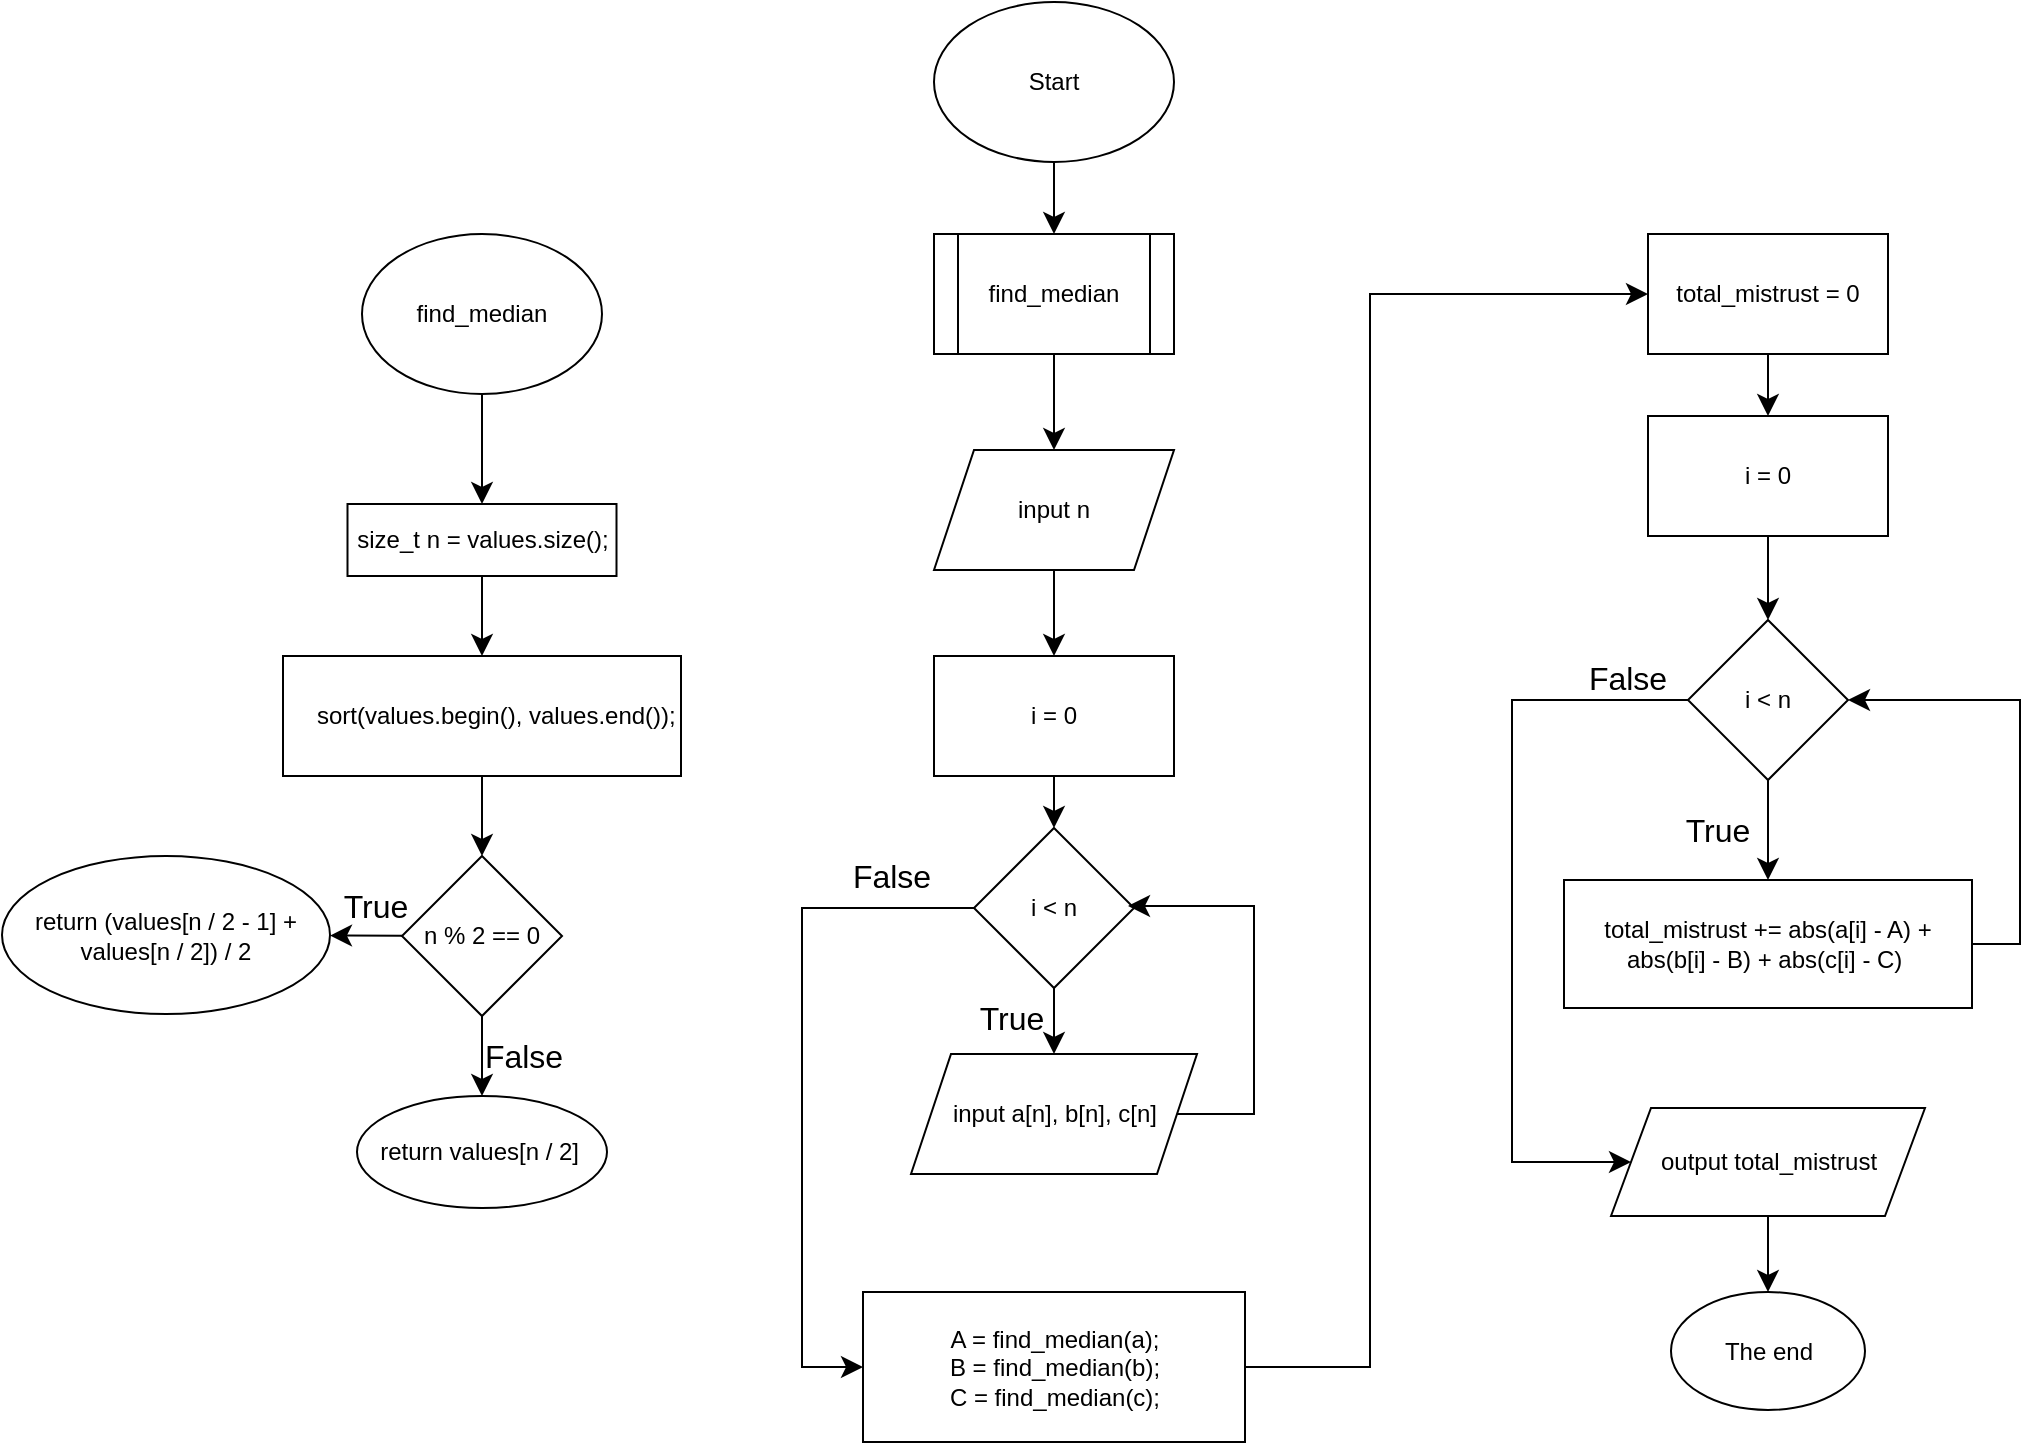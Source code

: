 <mxfile version="24.9.3">
  <diagram name="Сторінка-1" id="aNI07EYp3q6s1E10TpwD">
    <mxGraphModel dx="4486" dy="1757" grid="0" gridSize="10" guides="1" tooltips="1" connect="1" arrows="1" fold="1" page="0" pageScale="1" pageWidth="827" pageHeight="1169" math="0" shadow="0">
      <root>
        <mxCell id="0" />
        <mxCell id="1" parent="0" />
        <mxCell id="yxnyjA5HzMp5JQdR8qeX-3" value="" style="edgeStyle=none;curved=1;rounded=0;orthogonalLoop=1;jettySize=auto;html=1;fontSize=12;startSize=8;endSize=8;" edge="1" parent="1" source="yxnyjA5HzMp5JQdR8qeX-1" target="yxnyjA5HzMp5JQdR8qeX-2">
          <mxGeometry relative="1" as="geometry" />
        </mxCell>
        <mxCell id="yxnyjA5HzMp5JQdR8qeX-1" value="Start" style="ellipse;whiteSpace=wrap;html=1;" vertex="1" parent="1">
          <mxGeometry x="-60" y="9" width="120" height="80" as="geometry" />
        </mxCell>
        <mxCell id="yxnyjA5HzMp5JQdR8qeX-17" value="" style="edgeStyle=none;curved=1;rounded=0;orthogonalLoop=1;jettySize=auto;html=1;fontSize=12;startSize=8;endSize=8;" edge="1" parent="1" source="yxnyjA5HzMp5JQdR8qeX-2" target="yxnyjA5HzMp5JQdR8qeX-16">
          <mxGeometry relative="1" as="geometry" />
        </mxCell>
        <mxCell id="yxnyjA5HzMp5JQdR8qeX-2" value="find_median" style="shape=process;whiteSpace=wrap;html=1;backgroundOutline=1;" vertex="1" parent="1">
          <mxGeometry x="-60" y="125" width="120" height="60" as="geometry" />
        </mxCell>
        <mxCell id="yxnyjA5HzMp5JQdR8qeX-6" value="" style="edgeStyle=none;curved=1;rounded=0;orthogonalLoop=1;jettySize=auto;html=1;fontSize=12;startSize=8;endSize=8;" edge="1" parent="1" source="yxnyjA5HzMp5JQdR8qeX-4" target="yxnyjA5HzMp5JQdR8qeX-5">
          <mxGeometry relative="1" as="geometry" />
        </mxCell>
        <mxCell id="yxnyjA5HzMp5JQdR8qeX-4" value="find_median" style="ellipse;whiteSpace=wrap;html=1;" vertex="1" parent="1">
          <mxGeometry x="-346" y="125" width="120" height="80" as="geometry" />
        </mxCell>
        <mxCell id="yxnyjA5HzMp5JQdR8qeX-8" value="" style="edgeStyle=none;curved=1;rounded=0;orthogonalLoop=1;jettySize=auto;html=1;fontSize=12;startSize=8;endSize=8;" edge="1" parent="1" source="yxnyjA5HzMp5JQdR8qeX-5" target="yxnyjA5HzMp5JQdR8qeX-7">
          <mxGeometry relative="1" as="geometry" />
        </mxCell>
        <mxCell id="yxnyjA5HzMp5JQdR8qeX-5" value="&lt;div&gt;size_t n = values.size();&lt;/div&gt;" style="whiteSpace=wrap;html=1;" vertex="1" parent="1">
          <mxGeometry x="-353.25" y="260" width="134.5" height="36" as="geometry" />
        </mxCell>
        <mxCell id="yxnyjA5HzMp5JQdR8qeX-11" value="" style="edgeStyle=none;curved=1;rounded=0;orthogonalLoop=1;jettySize=auto;html=1;fontSize=12;startSize=8;endSize=8;" edge="1" parent="1" source="yxnyjA5HzMp5JQdR8qeX-7" target="yxnyjA5HzMp5JQdR8qeX-10">
          <mxGeometry relative="1" as="geometry" />
        </mxCell>
        <UserObject label="&lt;div style=&quot;forced-color-adjust: none; color: rgb(0, 0, 0); font-family: Helvetica; font-size: 12px; font-style: normal; font-variant-ligatures: normal; font-variant-caps: normal; font-weight: 400; letter-spacing: normal; orphans: 2; text-align: center; text-indent: 0px; text-transform: none; widows: 2; word-spacing: 0px; -webkit-text-stroke-width: 0px; white-space: normal; background-color: rgb(255, 255, 255); text-decoration-thickness: initial; text-decoration-style: initial; text-decoration-color: initial;&quot;&gt;&amp;nbsp; &amp;nbsp; sort(values.begin(), values.end());&lt;/div&gt;" link="&#xa;&lt;div style=&quot;forced-color-adjust: none; color: rgb(0, 0, 0); font-family: Helvetica; font-size: 12px; font-style: normal; font-variant-ligatures: normal; font-variant-caps: normal; font-weight: 400; letter-spacing: normal; orphans: 2; text-align: center; text-indent: 0px; text-transform: none; widows: 2; word-spacing: 0px; -webkit-text-stroke-width: 0px; white-space: normal; background-color: rgb(255, 255, 255); text-decoration-thickness: initial; text-decoration-style: initial; text-decoration-color: initial;&quot;&gt;size_t n = values.size();&lt;/div&gt;&lt;div style=&quot;forced-color-adjust: none; color: rgb(0, 0, 0); font-family: Helvetica; font-size: 12px; font-style: normal; font-variant-ligatures: normal; font-variant-caps: normal; font-weight: 400; letter-spacing: normal; orphans: 2; text-align: center; text-indent: 0px; text-transform: none; widows: 2; word-spacing: 0px; -webkit-text-stroke-width: 0px; white-space: normal; background-color: rgb(255, 255, 255); text-decoration-thickness: initial; text-decoration-style: initial; text-decoration-color: initial;&quot;&gt;&amp;nbsp; &amp;nbsp; sort(values.begin(), values.end());&lt;/div&gt;&#xa;&#xa;" id="yxnyjA5HzMp5JQdR8qeX-7">
          <mxCell style="whiteSpace=wrap;html=1;" vertex="1" parent="1">
            <mxGeometry x="-385.5" y="336" width="199" height="60" as="geometry" />
          </mxCell>
        </UserObject>
        <mxCell id="yxnyjA5HzMp5JQdR8qeX-13" value="" style="edgeStyle=none;curved=1;rounded=0;orthogonalLoop=1;jettySize=auto;html=1;fontSize=12;startSize=8;endSize=8;" edge="1" parent="1" source="yxnyjA5HzMp5JQdR8qeX-10" target="yxnyjA5HzMp5JQdR8qeX-12">
          <mxGeometry relative="1" as="geometry" />
        </mxCell>
        <mxCell id="yxnyjA5HzMp5JQdR8qeX-15" style="edgeStyle=none;curved=1;rounded=0;orthogonalLoop=1;jettySize=auto;html=1;fontSize=12;startSize=8;endSize=8;" edge="1" parent="1" source="yxnyjA5HzMp5JQdR8qeX-10" target="yxnyjA5HzMp5JQdR8qeX-14">
          <mxGeometry relative="1" as="geometry" />
        </mxCell>
        <mxCell id="yxnyjA5HzMp5JQdR8qeX-10" value="n % 2 == 0" style="rhombus;whiteSpace=wrap;html=1;" vertex="1" parent="1">
          <mxGeometry x="-326" y="436" width="80" height="80" as="geometry" />
        </mxCell>
        <mxCell id="yxnyjA5HzMp5JQdR8qeX-12" value="return (values[n / 2 - 1] + values[n / 2]) / 2" style="ellipse;whiteSpace=wrap;html=1;" vertex="1" parent="1">
          <mxGeometry x="-526" y="436" width="164" height="79" as="geometry" />
        </mxCell>
        <mxCell id="yxnyjA5HzMp5JQdR8qeX-14" value="return values[n / 2]&amp;nbsp;" style="ellipse;whiteSpace=wrap;html=1;" vertex="1" parent="1">
          <mxGeometry x="-348.5" y="556" width="125" height="56" as="geometry" />
        </mxCell>
        <mxCell id="yxnyjA5HzMp5JQdR8qeX-19" value="" style="edgeStyle=none;curved=1;rounded=0;orthogonalLoop=1;jettySize=auto;html=1;fontSize=12;startSize=8;endSize=8;" edge="1" parent="1" source="yxnyjA5HzMp5JQdR8qeX-16" target="yxnyjA5HzMp5JQdR8qeX-18">
          <mxGeometry relative="1" as="geometry" />
        </mxCell>
        <mxCell id="yxnyjA5HzMp5JQdR8qeX-16" value="input n" style="shape=parallelogram;perimeter=parallelogramPerimeter;whiteSpace=wrap;html=1;fixedSize=1;" vertex="1" parent="1">
          <mxGeometry x="-60" y="233" width="120" height="60" as="geometry" />
        </mxCell>
        <mxCell id="yxnyjA5HzMp5JQdR8qeX-25" style="edgeStyle=none;curved=1;rounded=0;orthogonalLoop=1;jettySize=auto;html=1;fontSize=12;startSize=8;endSize=8;" edge="1" parent="1" source="yxnyjA5HzMp5JQdR8qeX-18" target="yxnyjA5HzMp5JQdR8qeX-23">
          <mxGeometry relative="1" as="geometry" />
        </mxCell>
        <mxCell id="yxnyjA5HzMp5JQdR8qeX-18" value="i = 0" style="whiteSpace=wrap;html=1;" vertex="1" parent="1">
          <mxGeometry x="-60" y="336" width="120" height="60" as="geometry" />
        </mxCell>
        <mxCell id="yxnyjA5HzMp5JQdR8qeX-20" value="input a[n], b[n], c[n]" style="shape=parallelogram;perimeter=parallelogramPerimeter;whiteSpace=wrap;html=1;fixedSize=1;" vertex="1" parent="1">
          <mxGeometry x="-71.5" y="535" width="143" height="60" as="geometry" />
        </mxCell>
        <mxCell id="yxnyjA5HzMp5JQdR8qeX-26" style="edgeStyle=none;curved=1;rounded=0;orthogonalLoop=1;jettySize=auto;html=1;entryX=0.5;entryY=0;entryDx=0;entryDy=0;fontSize=12;startSize=8;endSize=8;" edge="1" parent="1" source="yxnyjA5HzMp5JQdR8qeX-23" target="yxnyjA5HzMp5JQdR8qeX-20">
          <mxGeometry relative="1" as="geometry">
            <mxPoint y="517" as="sourcePoint" />
          </mxGeometry>
        </mxCell>
        <mxCell id="yxnyjA5HzMp5JQdR8qeX-29" style="edgeStyle=elbowEdgeStyle;rounded=0;orthogonalLoop=1;jettySize=auto;html=1;entryX=0;entryY=0.5;entryDx=0;entryDy=0;fontSize=12;startSize=8;endSize=8;" edge="1" parent="1" source="yxnyjA5HzMp5JQdR8qeX-23" target="yxnyjA5HzMp5JQdR8qeX-27">
          <mxGeometry relative="1" as="geometry">
            <Array as="points">
              <mxPoint x="-126" y="580" />
            </Array>
          </mxGeometry>
        </mxCell>
        <mxCell id="yxnyjA5HzMp5JQdR8qeX-23" value="i &amp;lt; n" style="rhombus;whiteSpace=wrap;html=1;" vertex="1" parent="1">
          <mxGeometry x="-40" y="422" width="80" height="80" as="geometry" />
        </mxCell>
        <mxCell id="yxnyjA5HzMp5JQdR8qeX-31" value="" style="edgeStyle=elbowEdgeStyle;rounded=0;orthogonalLoop=1;jettySize=auto;html=1;fontSize=12;startSize=8;endSize=8;" edge="1" parent="1" source="yxnyjA5HzMp5JQdR8qeX-27" target="yxnyjA5HzMp5JQdR8qeX-30">
          <mxGeometry relative="1" as="geometry">
            <Array as="points">
              <mxPoint x="158" y="418" />
            </Array>
          </mxGeometry>
        </mxCell>
        <mxCell id="yxnyjA5HzMp5JQdR8qeX-27" value="&lt;div&gt;A = find_median(a);&lt;/div&gt;&lt;div&gt;B = find_median(b);&lt;/div&gt;&lt;div&gt;C = find_median(c);&lt;/div&gt;" style="rounded=0;whiteSpace=wrap;html=1;" vertex="1" parent="1">
          <mxGeometry x="-95.5" y="654" width="191" height="75" as="geometry" />
        </mxCell>
        <mxCell id="yxnyjA5HzMp5JQdR8qeX-33" value="" style="edgeStyle=none;curved=1;rounded=0;orthogonalLoop=1;jettySize=auto;html=1;fontSize=12;startSize=8;endSize=8;" edge="1" parent="1" source="yxnyjA5HzMp5JQdR8qeX-30" target="yxnyjA5HzMp5JQdR8qeX-32">
          <mxGeometry relative="1" as="geometry" />
        </mxCell>
        <mxCell id="yxnyjA5HzMp5JQdR8qeX-30" value="total_mistrust = 0" style="whiteSpace=wrap;html=1;rounded=0;" vertex="1" parent="1">
          <mxGeometry x="297" y="125" width="120" height="60" as="geometry" />
        </mxCell>
        <mxCell id="yxnyjA5HzMp5JQdR8qeX-35" value="" style="edgeStyle=none;curved=1;rounded=0;orthogonalLoop=1;jettySize=auto;html=1;fontSize=12;startSize=8;endSize=8;" edge="1" parent="1" source="yxnyjA5HzMp5JQdR8qeX-32" target="yxnyjA5HzMp5JQdR8qeX-34">
          <mxGeometry relative="1" as="geometry" />
        </mxCell>
        <mxCell id="yxnyjA5HzMp5JQdR8qeX-32" value="i = 0" style="whiteSpace=wrap;html=1;rounded=0;" vertex="1" parent="1">
          <mxGeometry x="297" y="216" width="120" height="60" as="geometry" />
        </mxCell>
        <mxCell id="yxnyjA5HzMp5JQdR8qeX-37" value="" style="edgeStyle=none;curved=1;rounded=0;orthogonalLoop=1;jettySize=auto;html=1;fontSize=12;startSize=8;endSize=8;" edge="1" parent="1" source="yxnyjA5HzMp5JQdR8qeX-34" target="yxnyjA5HzMp5JQdR8qeX-36">
          <mxGeometry relative="1" as="geometry" />
        </mxCell>
        <mxCell id="yxnyjA5HzMp5JQdR8qeX-41" style="edgeStyle=elbowEdgeStyle;rounded=0;orthogonalLoop=1;jettySize=auto;html=1;entryX=0;entryY=0.5;entryDx=0;entryDy=0;fontSize=12;startSize=8;endSize=8;" edge="1" parent="1" source="yxnyjA5HzMp5JQdR8qeX-34" target="yxnyjA5HzMp5JQdR8qeX-38">
          <mxGeometry relative="1" as="geometry">
            <Array as="points">
              <mxPoint x="229" y="476" />
            </Array>
          </mxGeometry>
        </mxCell>
        <mxCell id="yxnyjA5HzMp5JQdR8qeX-34" value="i &amp;lt; n" style="rhombus;whiteSpace=wrap;html=1;rounded=0;" vertex="1" parent="1">
          <mxGeometry x="317" y="318" width="80" height="80" as="geometry" />
        </mxCell>
        <mxCell id="yxnyjA5HzMp5JQdR8qeX-42" style="edgeStyle=elbowEdgeStyle;rounded=0;orthogonalLoop=1;jettySize=auto;html=1;entryX=1;entryY=0.5;entryDx=0;entryDy=0;fontSize=12;startSize=8;endSize=8;" edge="1" parent="1" source="yxnyjA5HzMp5JQdR8qeX-36" target="yxnyjA5HzMp5JQdR8qeX-34">
          <mxGeometry relative="1" as="geometry">
            <Array as="points">
              <mxPoint x="483" y="431" />
            </Array>
          </mxGeometry>
        </mxCell>
        <mxCell id="yxnyjA5HzMp5JQdR8qeX-36" value="total_mistrust += abs(a[i] - A) + abs(b[i] - B) + abs(c[i] - C)&amp;nbsp;" style="whiteSpace=wrap;html=1;rounded=0;" vertex="1" parent="1">
          <mxGeometry x="255" y="448" width="204" height="64" as="geometry" />
        </mxCell>
        <mxCell id="yxnyjA5HzMp5JQdR8qeX-40" value="" style="edgeStyle=none;curved=1;rounded=0;orthogonalLoop=1;jettySize=auto;html=1;fontSize=12;startSize=8;endSize=8;" edge="1" parent="1" source="yxnyjA5HzMp5JQdR8qeX-38" target="yxnyjA5HzMp5JQdR8qeX-39">
          <mxGeometry relative="1" as="geometry" />
        </mxCell>
        <mxCell id="yxnyjA5HzMp5JQdR8qeX-38" value="output total_mistrust" style="shape=parallelogram;perimeter=parallelogramPerimeter;whiteSpace=wrap;html=1;fixedSize=1;" vertex="1" parent="1">
          <mxGeometry x="278.5" y="562" width="157" height="54" as="geometry" />
        </mxCell>
        <mxCell id="yxnyjA5HzMp5JQdR8qeX-39" value="The end" style="ellipse;whiteSpace=wrap;html=1;" vertex="1" parent="1">
          <mxGeometry x="308.5" y="654" width="97" height="59" as="geometry" />
        </mxCell>
        <mxCell id="yxnyjA5HzMp5JQdR8qeX-43" style="edgeStyle=elbowEdgeStyle;rounded=0;orthogonalLoop=1;jettySize=auto;html=1;entryX=1;entryY=0.5;entryDx=0;entryDy=0;fontSize=12;startSize=8;endSize=8;exitX=1;exitY=0.5;exitDx=0;exitDy=0;" edge="1" parent="1" source="yxnyjA5HzMp5JQdR8qeX-20">
          <mxGeometry relative="1" as="geometry">
            <mxPoint x="99" y="583" as="sourcePoint" />
            <mxPoint x="37" y="461" as="targetPoint" />
            <Array as="points">
              <mxPoint x="100" y="515" />
            </Array>
          </mxGeometry>
        </mxCell>
        <mxCell id="yxnyjA5HzMp5JQdR8qeX-44" value="True" style="text;html=1;align=center;verticalAlign=middle;whiteSpace=wrap;rounded=0;fontSize=16;" vertex="1" parent="1">
          <mxGeometry x="-369" y="446" width="60" height="30" as="geometry" />
        </mxCell>
        <mxCell id="yxnyjA5HzMp5JQdR8qeX-45" value="False" style="text;html=1;align=center;verticalAlign=middle;whiteSpace=wrap;rounded=0;fontSize=16;" vertex="1" parent="1">
          <mxGeometry x="-295" y="521" width="60" height="30" as="geometry" />
        </mxCell>
        <mxCell id="yxnyjA5HzMp5JQdR8qeX-46" value="True" style="text;html=1;align=center;verticalAlign=middle;whiteSpace=wrap;rounded=0;fontSize=16;" vertex="1" parent="1">
          <mxGeometry x="-51" y="502" width="60" height="30" as="geometry" />
        </mxCell>
        <mxCell id="yxnyjA5HzMp5JQdR8qeX-47" value="False" style="text;html=1;align=center;verticalAlign=middle;whiteSpace=wrap;rounded=0;fontSize=16;" vertex="1" parent="1">
          <mxGeometry x="-111" y="431" width="60" height="30" as="geometry" />
        </mxCell>
        <mxCell id="yxnyjA5HzMp5JQdR8qeX-48" value="False" style="text;html=1;align=center;verticalAlign=middle;whiteSpace=wrap;rounded=0;fontSize=16;" vertex="1" parent="1">
          <mxGeometry x="257" y="332" width="60" height="30" as="geometry" />
        </mxCell>
        <mxCell id="yxnyjA5HzMp5JQdR8qeX-49" value="True" style="text;html=1;align=center;verticalAlign=middle;whiteSpace=wrap;rounded=0;fontSize=16;" vertex="1" parent="1">
          <mxGeometry x="302" y="408" width="60" height="30" as="geometry" />
        </mxCell>
      </root>
    </mxGraphModel>
  </diagram>
</mxfile>
